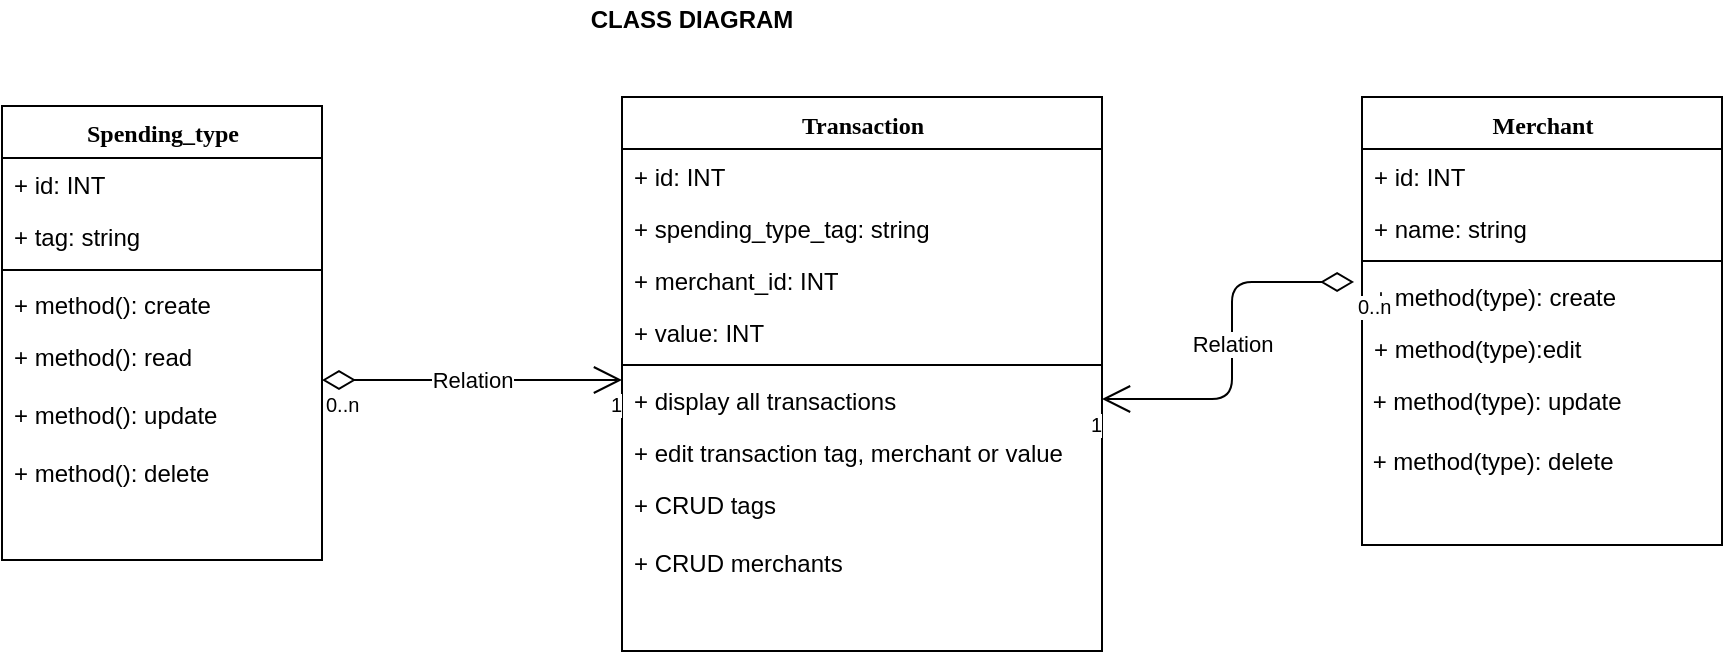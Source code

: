 <mxfile version="11.0.1" type="github"><diagram name="Page-1" id="9f46799a-70d6-7492-0946-bef42562c5a5"><mxGraphModel dx="946" dy="580" grid="1" gridSize="10" guides="1" tooltips="1" connect="1" arrows="1" fold="1" page="1" pageScale="1" pageWidth="1100" pageHeight="850" background="none" math="0" shadow="0"><root><mxCell id="0"/><mxCell id="1" parent="0"/><mxCell id="78961159f06e98e8-17" value="Spending_type" style="swimlane;html=1;fontStyle=1;align=center;verticalAlign=top;childLayout=stackLayout;horizontal=1;startSize=26;horizontalStack=0;resizeParent=1;resizeLast=0;collapsible=1;marginBottom=0;swimlaneFillColor=#ffffff;rounded=0;shadow=0;comic=0;labelBackgroundColor=none;strokeColor=#000000;strokeWidth=1;fillColor=none;fontFamily=Verdana;fontSize=12;fontColor=#000000;" parent="1" vertex="1"><mxGeometry x="90" y="83" width="160" height="227" as="geometry"/></mxCell><mxCell id="78961159f06e98e8-21" value="+ id: INT" style="text;html=1;strokeColor=none;fillColor=none;align=left;verticalAlign=top;spacingLeft=4;spacingRight=4;whiteSpace=wrap;overflow=hidden;rotatable=0;points=[[0,0.5],[1,0.5]];portConstraint=eastwest;" parent="78961159f06e98e8-17" vertex="1"><mxGeometry y="26" width="160" height="26" as="geometry"/></mxCell><mxCell id="78961159f06e98e8-23" value="+ tag: string" style="text;html=1;strokeColor=none;fillColor=none;align=left;verticalAlign=top;spacingLeft=4;spacingRight=4;whiteSpace=wrap;overflow=hidden;rotatable=0;points=[[0,0.5],[1,0.5]];portConstraint=eastwest;" parent="78961159f06e98e8-17" vertex="1"><mxGeometry y="52" width="160" height="26" as="geometry"/></mxCell><mxCell id="78961159f06e98e8-19" value="" style="line;html=1;strokeWidth=1;fillColor=none;align=left;verticalAlign=middle;spacingTop=-1;spacingLeft=3;spacingRight=3;rotatable=0;labelPosition=right;points=[];portConstraint=eastwest;" parent="78961159f06e98e8-17" vertex="1"><mxGeometry y="78" width="160" height="8" as="geometry"/></mxCell><mxCell id="78961159f06e98e8-20" value="+ method(): create" style="text;html=1;strokeColor=none;fillColor=none;align=left;verticalAlign=top;spacingLeft=4;spacingRight=4;whiteSpace=wrap;overflow=hidden;rotatable=0;points=[[0,0.5],[1,0.5]];portConstraint=eastwest;" parent="78961159f06e98e8-17" vertex="1"><mxGeometry y="86" width="160" height="26" as="geometry"/></mxCell><mxCell id="78961159f06e98e8-27" value="+ method(): read&lt;br&gt;&lt;br&gt;+ method(): update&lt;br&gt;&lt;br&gt;+ method(): delete" style="text;html=1;strokeColor=none;fillColor=none;align=left;verticalAlign=top;spacingLeft=4;spacingRight=4;whiteSpace=wrap;overflow=hidden;rotatable=0;points=[[0,0.5],[1,0.5]];portConstraint=eastwest;" parent="78961159f06e98e8-17" vertex="1"><mxGeometry y="112" width="160" height="78" as="geometry"/></mxCell><mxCell id="78961159f06e98e8-30" value="Transaction" style="swimlane;html=1;fontStyle=1;align=center;verticalAlign=top;childLayout=stackLayout;horizontal=1;startSize=26;horizontalStack=0;resizeParent=1;resizeLast=0;collapsible=1;marginBottom=0;swimlaneFillColor=#ffffff;rounded=0;shadow=0;comic=0;labelBackgroundColor=none;strokeColor=#000000;strokeWidth=1;fillColor=none;fontFamily=Verdana;fontSize=12;fontColor=#000000;" parent="1" vertex="1"><mxGeometry x="400" y="78.5" width="240" height="277" as="geometry"/></mxCell><mxCell id="78961159f06e98e8-31" value="+ id: INT" style="text;html=1;strokeColor=none;fillColor=none;align=left;verticalAlign=top;spacingLeft=4;spacingRight=4;whiteSpace=wrap;overflow=hidden;rotatable=0;points=[[0,0.5],[1,0.5]];portConstraint=eastwest;" parent="78961159f06e98e8-30" vertex="1"><mxGeometry y="26" width="240" height="26" as="geometry"/></mxCell><mxCell id="78961159f06e98e8-32" value="+ spending_type_tag: string" style="text;html=1;strokeColor=none;fillColor=none;align=left;verticalAlign=top;spacingLeft=4;spacingRight=4;whiteSpace=wrap;overflow=hidden;rotatable=0;points=[[0,0.5],[1,0.5]];portConstraint=eastwest;" parent="78961159f06e98e8-30" vertex="1"><mxGeometry y="52" width="240" height="26" as="geometry"/></mxCell><mxCell id="78961159f06e98e8-33" value="+ merchant_id: INT" style="text;html=1;strokeColor=none;fillColor=none;align=left;verticalAlign=top;spacingLeft=4;spacingRight=4;whiteSpace=wrap;overflow=hidden;rotatable=0;points=[[0,0.5],[1,0.5]];portConstraint=eastwest;" parent="78961159f06e98e8-30" vertex="1"><mxGeometry y="78" width="240" height="26" as="geometry"/></mxCell><mxCell id="78961159f06e98e8-34" value="+ value: INT" style="text;html=1;strokeColor=none;fillColor=none;align=left;verticalAlign=top;spacingLeft=4;spacingRight=4;whiteSpace=wrap;overflow=hidden;rotatable=0;points=[[0,0.5],[1,0.5]];portConstraint=eastwest;" parent="78961159f06e98e8-30" vertex="1"><mxGeometry y="104" width="240" height="26" as="geometry"/></mxCell><mxCell id="78961159f06e98e8-38" value="" style="line;html=1;strokeWidth=1;fillColor=none;align=left;verticalAlign=middle;spacingTop=-1;spacingLeft=3;spacingRight=3;rotatable=0;labelPosition=right;points=[];portConstraint=eastwest;" parent="78961159f06e98e8-30" vertex="1"><mxGeometry y="130" width="240" height="8" as="geometry"/></mxCell><mxCell id="78961159f06e98e8-39" value="+ display all transactions" style="text;html=1;strokeColor=none;fillColor=none;align=left;verticalAlign=top;spacingLeft=4;spacingRight=4;whiteSpace=wrap;overflow=hidden;rotatable=0;points=[[0,0.5],[1,0.5]];portConstraint=eastwest;" parent="78961159f06e98e8-30" vertex="1"><mxGeometry y="138" width="240" height="26" as="geometry"/></mxCell><mxCell id="78961159f06e98e8-40" value="+ edit transaction tag, merchant or value&amp;nbsp;" style="text;html=1;strokeColor=none;fillColor=none;align=left;verticalAlign=top;spacingLeft=4;spacingRight=4;whiteSpace=wrap;overflow=hidden;rotatable=0;points=[[0,0.5],[1,0.5]];portConstraint=eastwest;" parent="78961159f06e98e8-30" vertex="1"><mxGeometry y="164" width="240" height="26" as="geometry"/></mxCell><mxCell id="78961159f06e98e8-42" value="+ CRUD tags&lt;br&gt;&lt;br&gt;+ CRUD merchants&lt;br&gt;" style="text;html=1;strokeColor=none;fillColor=none;align=left;verticalAlign=top;spacingLeft=4;spacingRight=4;whiteSpace=wrap;overflow=hidden;rotatable=0;points=[[0,0.5],[1,0.5]];portConstraint=eastwest;" parent="78961159f06e98e8-30" vertex="1"><mxGeometry y="190" width="240" height="60" as="geometry"/></mxCell><mxCell id="78961159f06e98e8-43" value="Merchant" style="swimlane;html=1;fontStyle=1;align=center;verticalAlign=top;childLayout=stackLayout;horizontal=1;startSize=26;horizontalStack=0;resizeParent=1;resizeLast=0;collapsible=1;marginBottom=0;swimlaneFillColor=#ffffff;rounded=0;shadow=0;comic=0;labelBackgroundColor=none;strokeColor=#000000;strokeWidth=1;fillColor=none;fontFamily=Verdana;fontSize=12;fontColor=#000000;" parent="1" vertex="1"><mxGeometry x="770" y="78.5" width="180" height="224" as="geometry"/></mxCell><mxCell id="78961159f06e98e8-44" value="+ id: INT" style="text;html=1;strokeColor=none;fillColor=none;align=left;verticalAlign=top;spacingLeft=4;spacingRight=4;whiteSpace=wrap;overflow=hidden;rotatable=0;points=[[0,0.5],[1,0.5]];portConstraint=eastwest;" parent="78961159f06e98e8-43" vertex="1"><mxGeometry y="26" width="180" height="26" as="geometry"/></mxCell><mxCell id="78961159f06e98e8-45" value="+ name: string" style="text;html=1;strokeColor=none;fillColor=none;align=left;verticalAlign=top;spacingLeft=4;spacingRight=4;whiteSpace=wrap;overflow=hidden;rotatable=0;points=[[0,0.5],[1,0.5]];portConstraint=eastwest;" parent="78961159f06e98e8-43" vertex="1"><mxGeometry y="52" width="180" height="26" as="geometry"/></mxCell><mxCell id="78961159f06e98e8-51" value="" style="line;html=1;strokeWidth=1;fillColor=none;align=left;verticalAlign=middle;spacingTop=-1;spacingLeft=3;spacingRight=3;rotatable=0;labelPosition=right;points=[];portConstraint=eastwest;" parent="78961159f06e98e8-43" vertex="1"><mxGeometry y="78" width="180" height="8" as="geometry"/></mxCell><mxCell id="78961159f06e98e8-52" value="+ method(type): create" style="text;html=1;strokeColor=none;fillColor=none;align=left;verticalAlign=top;spacingLeft=4;spacingRight=4;whiteSpace=wrap;overflow=hidden;rotatable=0;points=[[0,0.5],[1,0.5]];portConstraint=eastwest;" parent="78961159f06e98e8-43" vertex="1"><mxGeometry y="86" width="180" height="26" as="geometry"/></mxCell><mxCell id="78961159f06e98e8-53" value="+ method(type):edit" style="text;html=1;strokeColor=none;fillColor=none;align=left;verticalAlign=top;spacingLeft=4;spacingRight=4;whiteSpace=wrap;overflow=hidden;rotatable=0;points=[[0,0.5],[1,0.5]];portConstraint=eastwest;" parent="78961159f06e98e8-43" vertex="1"><mxGeometry y="112" width="180" height="26" as="geometry"/></mxCell><mxCell id="ndvWk1ZbuX7mNcOQxJYs-12" value="&amp;nbsp;+ method(type): update" style="text;html=1;" parent="78961159f06e98e8-43" vertex="1"><mxGeometry y="138" width="180" height="30" as="geometry"/></mxCell><mxCell id="ndvWk1ZbuX7mNcOQxJYs-13" value="&amp;nbsp;+ method(type): delete" style="text;html=1;" parent="78961159f06e98e8-43" vertex="1"><mxGeometry y="168" width="180" height="30" as="geometry"/></mxCell><mxCell id="ndvWk1ZbuX7mNcOQxJYs-14" value="Relation" style="endArrow=open;html=1;endSize=12;startArrow=diamondThin;startSize=14;startFill=0;edgeStyle=orthogonalEdgeStyle;" parent="1" edge="1"><mxGeometry relative="1" as="geometry"><mxPoint x="250" y="220" as="sourcePoint"/><mxPoint x="400" y="220" as="targetPoint"/></mxGeometry></mxCell><mxCell id="ndvWk1ZbuX7mNcOQxJYs-15" value="0..n" style="resizable=0;html=1;align=left;verticalAlign=top;labelBackgroundColor=#ffffff;fontSize=10;" parent="ndvWk1ZbuX7mNcOQxJYs-14" connectable="0" vertex="1"><mxGeometry x="-1" relative="1" as="geometry"/></mxCell><mxCell id="ndvWk1ZbuX7mNcOQxJYs-16" value="1" style="resizable=0;html=1;align=right;verticalAlign=top;labelBackgroundColor=#ffffff;fontSize=10;" parent="ndvWk1ZbuX7mNcOQxJYs-14" connectable="0" vertex="1"><mxGeometry x="1" relative="1" as="geometry"/></mxCell><mxCell id="ndvWk1ZbuX7mNcOQxJYs-21" value="Relation" style="endArrow=open;html=1;endSize=12;startArrow=diamondThin;startSize=14;startFill=0;edgeStyle=orthogonalEdgeStyle;exitX=-0.022;exitY=0.25;exitDx=0;exitDy=0;exitPerimeter=0;entryX=1;entryY=0.5;entryDx=0;entryDy=0;" parent="1" source="78961159f06e98e8-52" target="78961159f06e98e8-39" edge="1"><mxGeometry relative="1" as="geometry"><mxPoint x="90" y="380" as="sourcePoint"/><mxPoint x="250" y="380" as="targetPoint"/></mxGeometry></mxCell><mxCell id="ndvWk1ZbuX7mNcOQxJYs-22" value="0..n" style="resizable=0;html=1;align=left;verticalAlign=top;labelBackgroundColor=#ffffff;fontSize=10;" parent="ndvWk1ZbuX7mNcOQxJYs-21" connectable="0" vertex="1"><mxGeometry x="-1" relative="1" as="geometry"/></mxCell><mxCell id="ndvWk1ZbuX7mNcOQxJYs-23" value="1" style="resizable=0;html=1;align=right;verticalAlign=top;labelBackgroundColor=#ffffff;fontSize=10;" parent="ndvWk1ZbuX7mNcOQxJYs-21" connectable="0" vertex="1"><mxGeometry x="1" relative="1" as="geometry"/></mxCell><mxCell id="ndvWk1ZbuX7mNcOQxJYs-25" value="&lt;b&gt;CLASS DIAGRAM&lt;/b&gt;" style="text;html=1;strokeColor=none;fillColor=none;align=center;verticalAlign=middle;whiteSpace=wrap;rounded=0;" parent="1" vertex="1"><mxGeometry x="330" y="30" width="210" height="20" as="geometry"/></mxCell></root></mxGraphModel></diagram></mxfile>
